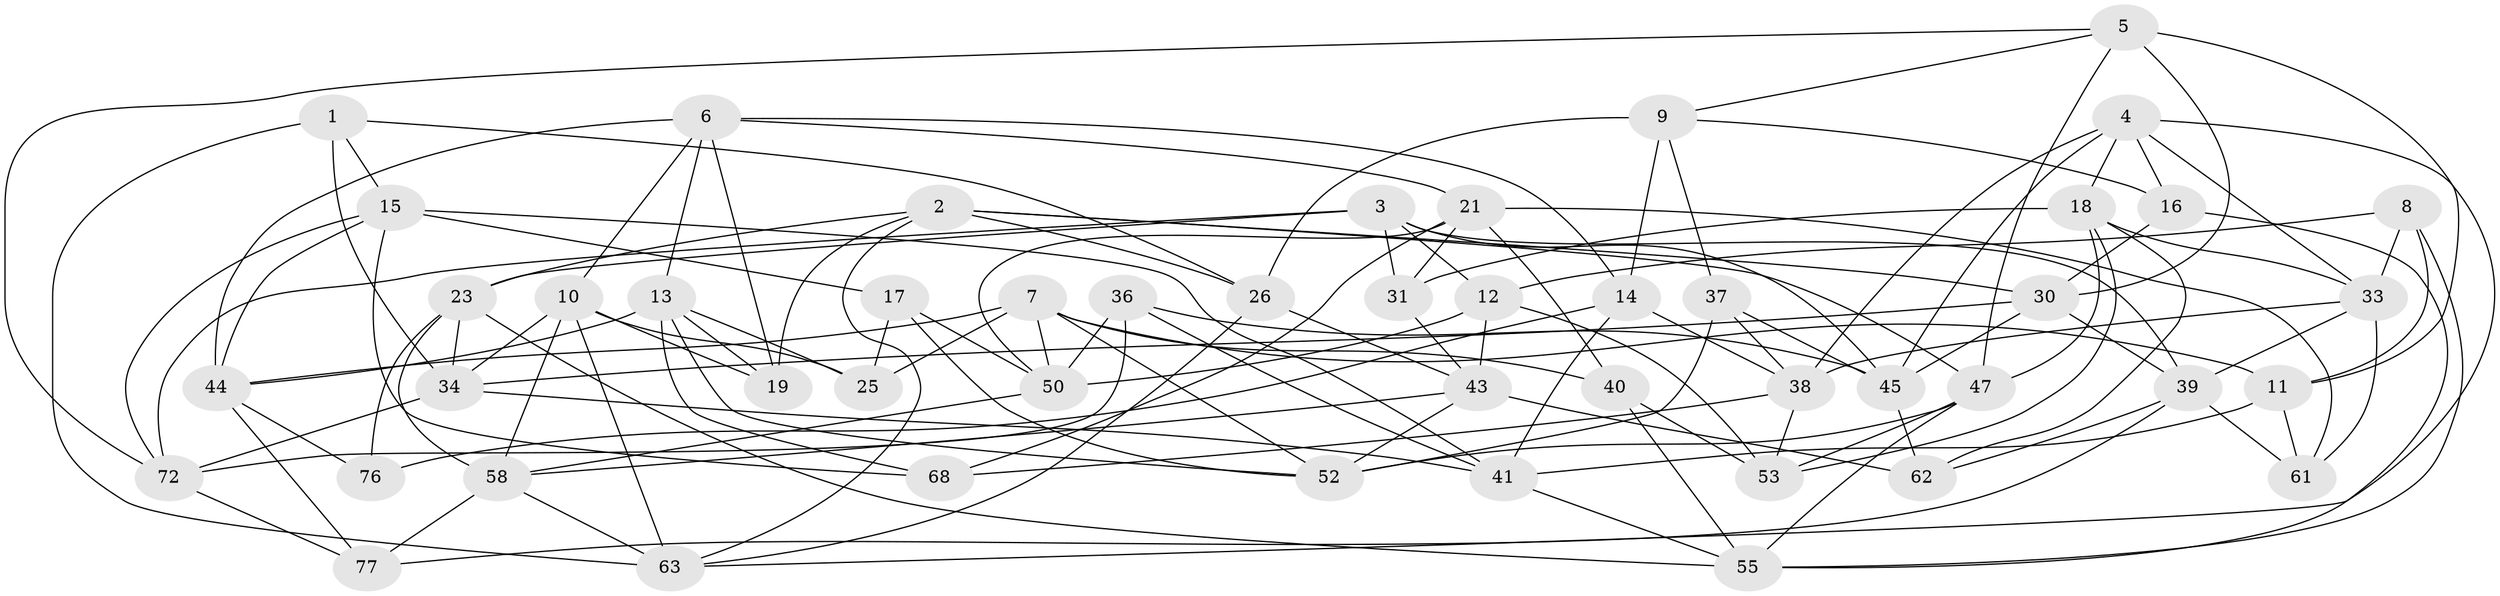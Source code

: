 // original degree distribution, {4: 1.0}
// Generated by graph-tools (version 1.1) at 2025/11/02/27/25 16:11:50]
// undirected, 49 vertices, 128 edges
graph export_dot {
graph [start="1"]
  node [color=gray90,style=filled];
  1;
  2 [super="+27"];
  3 [super="+75"];
  4 [super="+48"];
  5 [super="+22"];
  6 [super="+20"];
  7 [super="+29"];
  8;
  9 [super="+49"];
  10 [super="+24"];
  11 [super="+66"];
  12 [super="+64"];
  13 [super="+83"];
  14 [super="+73"];
  15 [super="+46"];
  16;
  17;
  18 [super="+74"];
  19;
  21 [super="+28"];
  23 [super="+35"];
  25;
  26 [super="+32"];
  30 [super="+78"];
  31;
  33 [super="+42"];
  34 [super="+69"];
  36;
  37;
  38 [super="+60"];
  39 [super="+57"];
  40;
  41 [super="+51"];
  43 [super="+54"];
  44 [super="+71"];
  45 [super="+70"];
  47 [super="+56"];
  50 [super="+67"];
  52 [super="+82"];
  53 [super="+81"];
  55 [super="+59"];
  58 [super="+79"];
  61;
  62;
  63 [super="+65"];
  68;
  72 [super="+80"];
  76;
  77;
  1 -- 63;
  1 -- 15;
  1 -- 34;
  1 -- 26;
  2 -- 63;
  2 -- 19;
  2 -- 47;
  2 -- 23;
  2 -- 26;
  2 -- 30;
  3 -- 23;
  3 -- 39;
  3 -- 12;
  3 -- 72;
  3 -- 45;
  3 -- 31;
  4 -- 45;
  4 -- 38;
  4 -- 18;
  4 -- 16;
  4 -- 33;
  4 -- 63;
  5 -- 72;
  5 -- 11 [weight=2];
  5 -- 47;
  5 -- 9;
  5 -- 30;
  6 -- 19;
  6 -- 44;
  6 -- 10;
  6 -- 13;
  6 -- 14;
  6 -- 21;
  7 -- 40;
  7 -- 52;
  7 -- 44;
  7 -- 25;
  7 -- 50;
  7 -- 11;
  8 -- 33;
  8 -- 55;
  8 -- 12;
  8 -- 11;
  9 -- 14;
  9 -- 37;
  9 -- 26 [weight=2];
  9 -- 16;
  10 -- 25;
  10 -- 58;
  10 -- 19;
  10 -- 34;
  10 -- 63;
  11 -- 61;
  11 -- 41;
  12 -- 53 [weight=2];
  12 -- 50;
  12 -- 43;
  13 -- 19;
  13 -- 44;
  13 -- 25;
  13 -- 68;
  13 -- 52;
  14 -- 76 [weight=2];
  14 -- 38;
  14 -- 41;
  15 -- 17;
  15 -- 68;
  15 -- 72;
  15 -- 44;
  15 -- 41;
  16 -- 30;
  16 -- 55;
  17 -- 25;
  17 -- 50;
  17 -- 52;
  18 -- 31;
  18 -- 62;
  18 -- 33;
  18 -- 47;
  18 -- 53;
  21 -- 31;
  21 -- 68;
  21 -- 61;
  21 -- 40;
  21 -- 50;
  23 -- 76;
  23 -- 55;
  23 -- 34;
  23 -- 58;
  26 -- 43;
  26 -- 63;
  30 -- 45;
  30 -- 34;
  30 -- 39;
  31 -- 43;
  33 -- 39;
  33 -- 61;
  33 -- 38;
  34 -- 41;
  34 -- 72;
  36 -- 50;
  36 -- 45;
  36 -- 41;
  36 -- 72;
  37 -- 45;
  37 -- 38;
  37 -- 52;
  38 -- 68;
  38 -- 53;
  39 -- 77;
  39 -- 61;
  39 -- 62;
  40 -- 55;
  40 -- 53;
  41 -- 55;
  43 -- 62;
  43 -- 58;
  43 -- 52;
  44 -- 77;
  44 -- 76;
  45 -- 62;
  47 -- 52;
  47 -- 53;
  47 -- 55;
  50 -- 58;
  58 -- 77;
  58 -- 63;
  72 -- 77;
}
